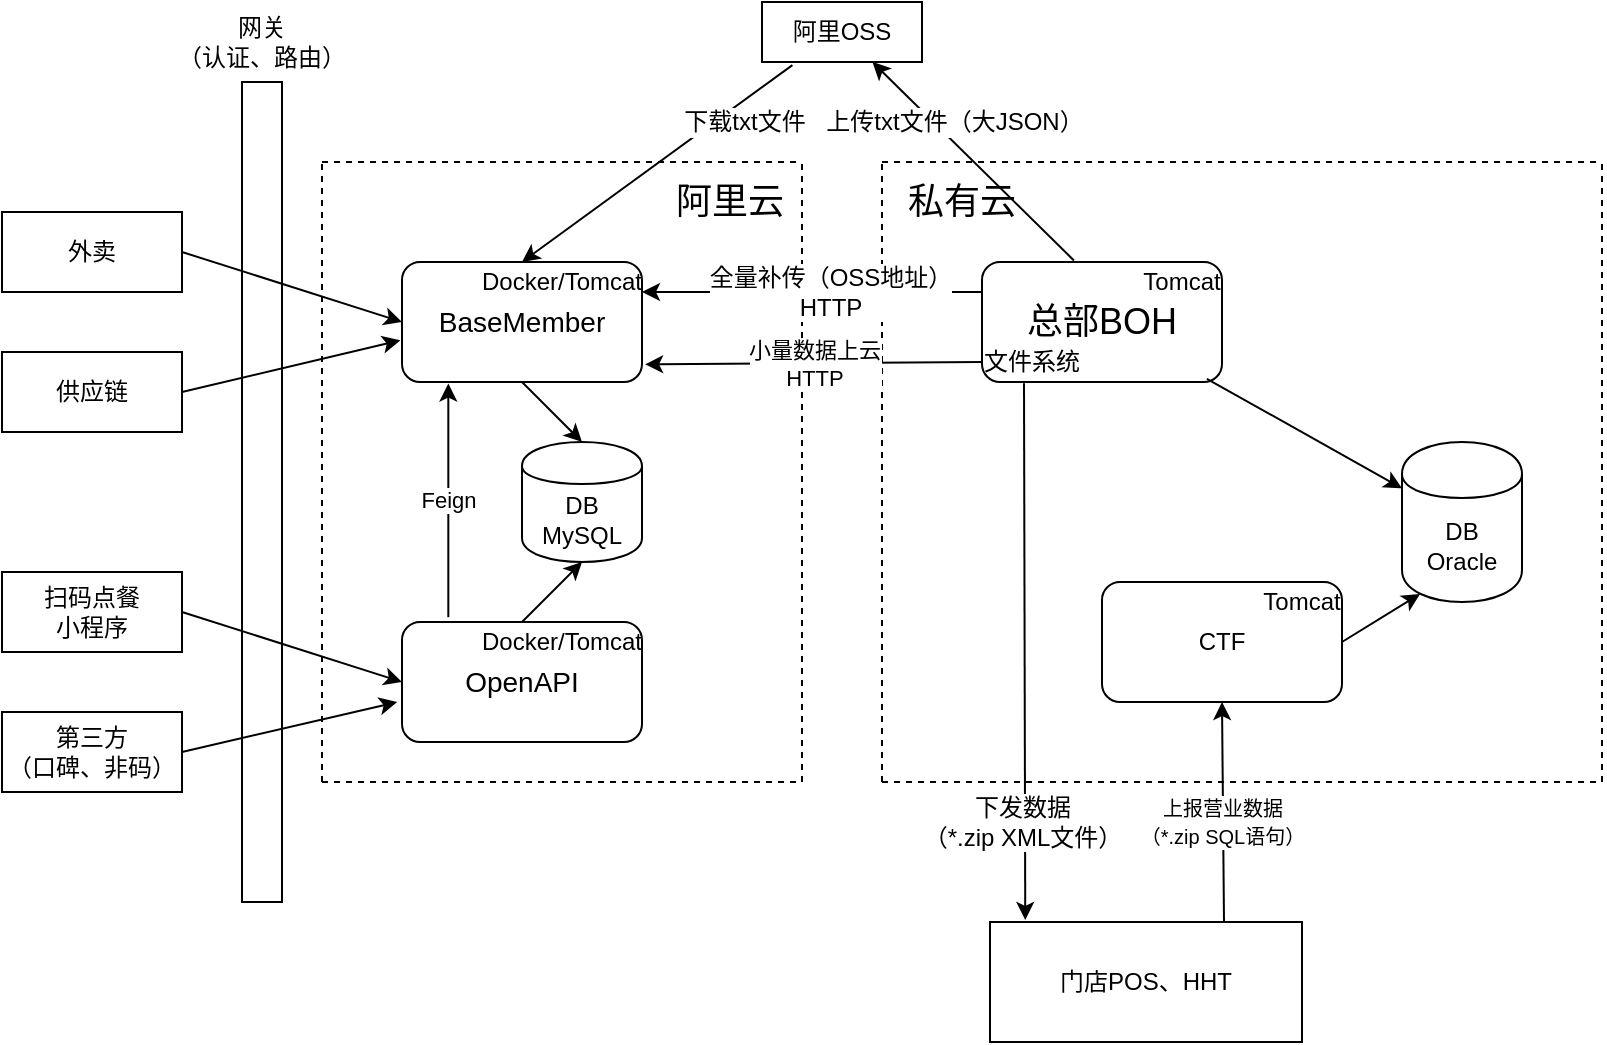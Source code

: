 <mxfile version="12.9.6" type="github">
  <diagram id="WmNezU53q_m9Ipa1HGL5" name="Page-1">
    <mxGraphModel dx="892" dy="526" grid="1" gridSize="10" guides="1" tooltips="1" connect="1" arrows="1" fold="1" page="1" pageScale="1" pageWidth="827" pageHeight="1169" math="0" shadow="0">
      <root>
        <mxCell id="0" />
        <mxCell id="1" parent="0" />
        <mxCell id="oan6AdR5b0zMUQuaqNL_-1" value="DB&lt;br&gt;Oracle" style="shape=cylinder;whiteSpace=wrap;html=1;boundedLbl=1;backgroundOutline=1;" parent="1" vertex="1">
          <mxGeometry x="720" y="260" width="60" height="80" as="geometry" />
        </mxCell>
        <mxCell id="oan6AdR5b0zMUQuaqNL_-3" value="DB&lt;br&gt;MySQL" style="shape=cylinder;whiteSpace=wrap;html=1;boundedLbl=1;backgroundOutline=1;" parent="1" vertex="1">
          <mxGeometry x="280" y="260" width="60" height="60" as="geometry" />
        </mxCell>
        <mxCell id="oan6AdR5b0zMUQuaqNL_-5" value="&lt;font style=&quot;font-size: 18px&quot;&gt;总部BOH&lt;/font&gt;" style="rounded=1;whiteSpace=wrap;html=1;" parent="1" vertex="1">
          <mxGeometry x="510" y="170" width="120" height="60" as="geometry" />
        </mxCell>
        <mxCell id="oan6AdR5b0zMUQuaqNL_-7" value="Tomcat" style="text;html=1;strokeColor=none;fillColor=none;align=center;verticalAlign=middle;whiteSpace=wrap;rounded=0;" parent="1" vertex="1">
          <mxGeometry x="590" y="170" width="40" height="20" as="geometry" />
        </mxCell>
        <mxCell id="oan6AdR5b0zMUQuaqNL_-8" value="文件系统" style="text;html=1;strokeColor=none;fillColor=none;align=center;verticalAlign=middle;whiteSpace=wrap;rounded=0;" parent="1" vertex="1">
          <mxGeometry x="510" y="210" width="50" height="20" as="geometry" />
        </mxCell>
        <mxCell id="oan6AdR5b0zMUQuaqNL_-9" value="" style="endArrow=classic;html=1;exitX=0.937;exitY=0.973;exitDx=0;exitDy=0;exitPerimeter=0;" parent="1" source="oan6AdR5b0zMUQuaqNL_-5" target="oan6AdR5b0zMUQuaqNL_-1" edge="1">
          <mxGeometry width="50" height="50" relative="1" as="geometry">
            <mxPoint x="500" y="350" as="sourcePoint" />
            <mxPoint x="550" y="300" as="targetPoint" />
          </mxGeometry>
        </mxCell>
        <mxCell id="oan6AdR5b0zMUQuaqNL_-10" value="CTF" style="rounded=1;whiteSpace=wrap;html=1;" parent="1" vertex="1">
          <mxGeometry x="570" y="330" width="120" height="60" as="geometry" />
        </mxCell>
        <mxCell id="oan6AdR5b0zMUQuaqNL_-11" value="Tomcat" style="text;html=1;strokeColor=none;fillColor=none;align=center;verticalAlign=middle;whiteSpace=wrap;rounded=0;" parent="1" vertex="1">
          <mxGeometry x="650" y="330" width="40" height="20" as="geometry" />
        </mxCell>
        <mxCell id="oan6AdR5b0zMUQuaqNL_-12" value="" style="endArrow=classic;html=1;entryX=0.15;entryY=0.95;entryDx=0;entryDy=0;entryPerimeter=0;exitX=1;exitY=0.5;exitDx=0;exitDy=0;" parent="1" source="oan6AdR5b0zMUQuaqNL_-10" target="oan6AdR5b0zMUQuaqNL_-1" edge="1">
          <mxGeometry width="50" height="50" relative="1" as="geometry">
            <mxPoint x="500" y="350" as="sourcePoint" />
            <mxPoint x="550" y="300" as="targetPoint" />
          </mxGeometry>
        </mxCell>
        <mxCell id="oan6AdR5b0zMUQuaqNL_-13" value="门店POS、HHT" style="rounded=0;whiteSpace=wrap;html=1;" parent="1" vertex="1">
          <mxGeometry x="514" y="500" width="156" height="60" as="geometry" />
        </mxCell>
        <mxCell id="oan6AdR5b0zMUQuaqNL_-14" value="&lt;font style=&quot;font-size: 10px&quot;&gt;上报营业数据&lt;br&gt;（*.zip SQL语句）&lt;/font&gt;" style="endArrow=classic;html=1;exitX=0.75;exitY=0;exitDx=0;exitDy=0;entryX=0.5;entryY=1;entryDx=0;entryDy=0;" parent="1" source="oan6AdR5b0zMUQuaqNL_-13" target="oan6AdR5b0zMUQuaqNL_-10" edge="1">
          <mxGeometry x="-0.091" y="1" width="50" height="50" relative="1" as="geometry">
            <mxPoint x="630" y="510" as="sourcePoint" />
            <mxPoint x="630" y="400" as="targetPoint" />
            <mxPoint as="offset" />
          </mxGeometry>
        </mxCell>
        <mxCell id="oan6AdR5b0zMUQuaqNL_-15" value="" style="endArrow=classic;html=1;entryX=0.113;entryY=-0.017;entryDx=0;entryDy=0;entryPerimeter=0;exitX=0.42;exitY=1.034;exitDx=0;exitDy=0;exitPerimeter=0;" parent="1" source="oan6AdR5b0zMUQuaqNL_-8" target="oan6AdR5b0zMUQuaqNL_-13" edge="1">
          <mxGeometry width="50" height="50" relative="1" as="geometry">
            <mxPoint x="500" y="410" as="sourcePoint" />
            <mxPoint x="550" y="360" as="targetPoint" />
          </mxGeometry>
        </mxCell>
        <mxCell id="oan6AdR5b0zMUQuaqNL_-17" value="下发数据&lt;br&gt;（*.zip XML文件）" style="text;html=1;align=center;verticalAlign=middle;resizable=0;points=[];labelBackgroundColor=#ffffff;" parent="oan6AdR5b0zMUQuaqNL_-15" vertex="1" connectable="0">
          <mxGeometry x="0.555" relative="1" as="geometry">
            <mxPoint x="-1.49" y="10.99" as="offset" />
          </mxGeometry>
        </mxCell>
        <mxCell id="oan6AdR5b0zMUQuaqNL_-18" value="" style="endArrow=none;dashed=1;html=1;" parent="1" edge="1">
          <mxGeometry width="50" height="50" relative="1" as="geometry">
            <mxPoint x="460" y="430" as="sourcePoint" />
            <mxPoint x="460" y="120" as="targetPoint" />
          </mxGeometry>
        </mxCell>
        <mxCell id="oan6AdR5b0zMUQuaqNL_-19" value="" style="endArrow=none;dashed=1;html=1;" parent="1" edge="1">
          <mxGeometry width="50" height="50" relative="1" as="geometry">
            <mxPoint x="460" y="120" as="sourcePoint" />
            <mxPoint x="820" y="120" as="targetPoint" />
          </mxGeometry>
        </mxCell>
        <mxCell id="oan6AdR5b0zMUQuaqNL_-20" value="" style="endArrow=none;dashed=1;html=1;" parent="1" edge="1">
          <mxGeometry width="50" height="50" relative="1" as="geometry">
            <mxPoint x="820" y="430" as="sourcePoint" />
            <mxPoint x="820" y="120" as="targetPoint" />
          </mxGeometry>
        </mxCell>
        <mxCell id="oan6AdR5b0zMUQuaqNL_-21" value="" style="endArrow=none;dashed=1;html=1;" parent="1" edge="1">
          <mxGeometry width="50" height="50" relative="1" as="geometry">
            <mxPoint x="460" y="430" as="sourcePoint" />
            <mxPoint x="820" y="430" as="targetPoint" />
          </mxGeometry>
        </mxCell>
        <mxCell id="oan6AdR5b0zMUQuaqNL_-22" value="&lt;font style=&quot;font-size: 18px&quot;&gt;私有云&lt;/font&gt;" style="text;html=1;strokeColor=none;fillColor=none;align=center;verticalAlign=middle;whiteSpace=wrap;rounded=0;" parent="1" vertex="1">
          <mxGeometry x="470" y="130" width="60" height="20" as="geometry" />
        </mxCell>
        <mxCell id="oan6AdR5b0zMUQuaqNL_-23" value="&lt;font style=&quot;font-size: 14px&quot;&gt;BaseMember&lt;/font&gt;" style="rounded=1;whiteSpace=wrap;html=1;" parent="1" vertex="1">
          <mxGeometry x="220" y="170" width="120" height="60" as="geometry" />
        </mxCell>
        <mxCell id="oan6AdR5b0zMUQuaqNL_-24" value="&lt;font style=&quot;font-size: 14px&quot;&gt;OpenAPI&lt;/font&gt;" style="rounded=1;whiteSpace=wrap;html=1;" parent="1" vertex="1">
          <mxGeometry x="220" y="350" width="120" height="60" as="geometry" />
        </mxCell>
        <mxCell id="oan6AdR5b0zMUQuaqNL_-26" value="" style="endArrow=classic;html=1;exitX=0.5;exitY=0;exitDx=0;exitDy=0;entryX=0.5;entryY=1;entryDx=0;entryDy=0;" parent="1" source="oan6AdR5b0zMUQuaqNL_-24" target="oan6AdR5b0zMUQuaqNL_-3" edge="1">
          <mxGeometry width="50" height="50" relative="1" as="geometry">
            <mxPoint x="440" y="350" as="sourcePoint" />
            <mxPoint x="490" y="300" as="targetPoint" />
          </mxGeometry>
        </mxCell>
        <mxCell id="oan6AdR5b0zMUQuaqNL_-27" value="" style="endArrow=classic;html=1;exitX=0.5;exitY=1;exitDx=0;exitDy=0;entryX=0.5;entryY=0;entryDx=0;entryDy=0;" parent="1" source="oan6AdR5b0zMUQuaqNL_-23" target="oan6AdR5b0zMUQuaqNL_-3" edge="1">
          <mxGeometry width="50" height="50" relative="1" as="geometry">
            <mxPoint x="440" y="350" as="sourcePoint" />
            <mxPoint x="490" y="300" as="targetPoint" />
          </mxGeometry>
        </mxCell>
        <mxCell id="oan6AdR5b0zMUQuaqNL_-28" value="Feign" style="endArrow=classic;html=1;exitX=0.193;exitY=-0.04;exitDx=0;exitDy=0;exitPerimeter=0;entryX=0.193;entryY=1.013;entryDx=0;entryDy=0;entryPerimeter=0;" parent="1" source="oan6AdR5b0zMUQuaqNL_-24" target="oan6AdR5b0zMUQuaqNL_-23" edge="1">
          <mxGeometry width="50" height="50" relative="1" as="geometry">
            <mxPoint x="440" y="350" as="sourcePoint" />
            <mxPoint x="490" y="300" as="targetPoint" />
          </mxGeometry>
        </mxCell>
        <mxCell id="oan6AdR5b0zMUQuaqNL_-29" value="Docker/Tomcat" style="text;html=1;strokeColor=none;fillColor=none;align=center;verticalAlign=middle;whiteSpace=wrap;rounded=0;" parent="1" vertex="1">
          <mxGeometry x="260" y="170" width="80" height="20" as="geometry" />
        </mxCell>
        <mxCell id="oan6AdR5b0zMUQuaqNL_-30" value="Docker/Tomcat" style="text;html=1;strokeColor=none;fillColor=none;align=center;verticalAlign=middle;whiteSpace=wrap;rounded=0;" parent="1" vertex="1">
          <mxGeometry x="260" y="350" width="80" height="20" as="geometry" />
        </mxCell>
        <mxCell id="oan6AdR5b0zMUQuaqNL_-31" value="阿里OSS" style="rounded=0;whiteSpace=wrap;html=1;" parent="1" vertex="1">
          <mxGeometry x="400" y="40" width="80" height="30" as="geometry" />
        </mxCell>
        <mxCell id="oan6AdR5b0zMUQuaqNL_-32" value="外卖" style="rounded=0;whiteSpace=wrap;html=1;" parent="1" vertex="1">
          <mxGeometry x="20" y="145" width="90" height="40" as="geometry" />
        </mxCell>
        <mxCell id="oan6AdR5b0zMUQuaqNL_-33" value="供应链" style="rounded=0;whiteSpace=wrap;html=1;" parent="1" vertex="1">
          <mxGeometry x="20" y="215" width="90" height="40" as="geometry" />
        </mxCell>
        <mxCell id="oan6AdR5b0zMUQuaqNL_-34" value="扫码点餐&lt;br&gt;小程序" style="rounded=0;whiteSpace=wrap;html=1;" parent="1" vertex="1">
          <mxGeometry x="20" y="325" width="90" height="40" as="geometry" />
        </mxCell>
        <mxCell id="oan6AdR5b0zMUQuaqNL_-35" value="第三方&lt;br&gt;（口碑、非码）" style="rounded=0;whiteSpace=wrap;html=1;" parent="1" vertex="1">
          <mxGeometry x="20" y="395" width="90" height="40" as="geometry" />
        </mxCell>
        <mxCell id="oan6AdR5b0zMUQuaqNL_-38" value="" style="rounded=0;whiteSpace=wrap;html=1;" parent="1" vertex="1">
          <mxGeometry x="140" y="80" width="20" height="410" as="geometry" />
        </mxCell>
        <mxCell id="oan6AdR5b0zMUQuaqNL_-39" value="网关&lt;br&gt;（认证、路由）" style="text;html=1;strokeColor=none;fillColor=none;align=center;verticalAlign=middle;whiteSpace=wrap;rounded=0;" parent="1" vertex="1">
          <mxGeometry x="105" y="50" width="90" height="20" as="geometry" />
        </mxCell>
        <mxCell id="oan6AdR5b0zMUQuaqNL_-40" value="" style="endArrow=classic;html=1;exitX=1;exitY=0.5;exitDx=0;exitDy=0;entryX=0;entryY=0.5;entryDx=0;entryDy=0;" parent="1" source="oan6AdR5b0zMUQuaqNL_-32" target="oan6AdR5b0zMUQuaqNL_-23" edge="1">
          <mxGeometry width="50" height="50" relative="1" as="geometry">
            <mxPoint x="440" y="310" as="sourcePoint" />
            <mxPoint x="490" y="260" as="targetPoint" />
          </mxGeometry>
        </mxCell>
        <mxCell id="oan6AdR5b0zMUQuaqNL_-41" value="" style="endArrow=classic;html=1;exitX=1;exitY=0.5;exitDx=0;exitDy=0;entryX=-0.007;entryY=0.653;entryDx=0;entryDy=0;entryPerimeter=0;" parent="1" source="oan6AdR5b0zMUQuaqNL_-33" target="oan6AdR5b0zMUQuaqNL_-23" edge="1">
          <mxGeometry width="50" height="50" relative="1" as="geometry">
            <mxPoint x="440" y="310" as="sourcePoint" />
            <mxPoint x="210" y="210" as="targetPoint" />
          </mxGeometry>
        </mxCell>
        <mxCell id="oan6AdR5b0zMUQuaqNL_-42" value="" style="endArrow=classic;html=1;exitX=1;exitY=0.5;exitDx=0;exitDy=0;entryX=0;entryY=0.5;entryDx=0;entryDy=0;" parent="1" source="oan6AdR5b0zMUQuaqNL_-34" target="oan6AdR5b0zMUQuaqNL_-24" edge="1">
          <mxGeometry width="50" height="50" relative="1" as="geometry">
            <mxPoint x="440" y="310" as="sourcePoint" />
            <mxPoint x="490" y="260" as="targetPoint" />
          </mxGeometry>
        </mxCell>
        <mxCell id="oan6AdR5b0zMUQuaqNL_-43" value="" style="endArrow=classic;html=1;exitX=1;exitY=0.5;exitDx=0;exitDy=0;entryX=-0.02;entryY=0.667;entryDx=0;entryDy=0;entryPerimeter=0;" parent="1" source="oan6AdR5b0zMUQuaqNL_-35" target="oan6AdR5b0zMUQuaqNL_-24" edge="1">
          <mxGeometry width="50" height="50" relative="1" as="geometry">
            <mxPoint x="440" y="310" as="sourcePoint" />
            <mxPoint x="490" y="260" as="targetPoint" />
          </mxGeometry>
        </mxCell>
        <mxCell id="oan6AdR5b0zMUQuaqNL_-44" value="" style="endArrow=none;dashed=1;html=1;" parent="1" edge="1">
          <mxGeometry width="50" height="50" relative="1" as="geometry">
            <mxPoint x="180" y="430" as="sourcePoint" />
            <mxPoint x="180" y="120" as="targetPoint" />
          </mxGeometry>
        </mxCell>
        <mxCell id="oan6AdR5b0zMUQuaqNL_-45" value="" style="endArrow=none;dashed=1;html=1;" parent="1" edge="1">
          <mxGeometry width="50" height="50" relative="1" as="geometry">
            <mxPoint x="180" y="120" as="sourcePoint" />
            <mxPoint x="420" y="120" as="targetPoint" />
          </mxGeometry>
        </mxCell>
        <mxCell id="oan6AdR5b0zMUQuaqNL_-46" value="" style="endArrow=none;dashed=1;html=1;" parent="1" edge="1">
          <mxGeometry width="50" height="50" relative="1" as="geometry">
            <mxPoint x="420" y="430" as="sourcePoint" />
            <mxPoint x="420" y="120" as="targetPoint" />
          </mxGeometry>
        </mxCell>
        <mxCell id="oan6AdR5b0zMUQuaqNL_-47" value="" style="endArrow=none;dashed=1;html=1;" parent="1" edge="1">
          <mxGeometry width="50" height="50" relative="1" as="geometry">
            <mxPoint x="180" y="430" as="sourcePoint" />
            <mxPoint x="420" y="430" as="targetPoint" />
          </mxGeometry>
        </mxCell>
        <mxCell id="oan6AdR5b0zMUQuaqNL_-48" value="&lt;font style=&quot;font-size: 18px&quot;&gt;阿里云&lt;/font&gt;" style="text;html=1;strokeColor=none;fillColor=none;align=center;verticalAlign=middle;whiteSpace=wrap;rounded=0;" parent="1" vertex="1">
          <mxGeometry x="354" y="130" width="60" height="20" as="geometry" />
        </mxCell>
        <mxCell id="oan6AdR5b0zMUQuaqNL_-49" value="小量数据上云&lt;br&gt;HTTP" style="endArrow=classic;html=1;entryX=1.013;entryY=0.853;entryDx=0;entryDy=0;entryPerimeter=0;exitX=0;exitY=0.5;exitDx=0;exitDy=0;" parent="1" source="oan6AdR5b0zMUQuaqNL_-8" target="oan6AdR5b0zMUQuaqNL_-23" edge="1">
          <mxGeometry width="50" height="50" relative="1" as="geometry">
            <mxPoint x="500" y="221" as="sourcePoint" />
            <mxPoint x="490" y="270" as="targetPoint" />
          </mxGeometry>
        </mxCell>
        <mxCell id="oan6AdR5b0zMUQuaqNL_-50" value="" style="endArrow=classic;html=1;exitX=0.383;exitY=-0.013;exitDx=0;exitDy=0;exitPerimeter=0;" parent="1" source="oan6AdR5b0zMUQuaqNL_-5" target="oan6AdR5b0zMUQuaqNL_-31" edge="1">
          <mxGeometry width="50" height="50" relative="1" as="geometry">
            <mxPoint x="440" y="320" as="sourcePoint" />
            <mxPoint x="490" y="270" as="targetPoint" />
          </mxGeometry>
        </mxCell>
        <mxCell id="oan6AdR5b0zMUQuaqNL_-51" value="上传txt文件（大JSON）" style="text;html=1;align=center;verticalAlign=middle;resizable=0;points=[];labelBackgroundColor=#ffffff;" parent="oan6AdR5b0zMUQuaqNL_-50" vertex="1" connectable="0">
          <mxGeometry x="0.268" y="-2" relative="1" as="geometry">
            <mxPoint x="1.94" y="-5.23" as="offset" />
          </mxGeometry>
        </mxCell>
        <mxCell id="oan6AdR5b0zMUQuaqNL_-52" value="" style="endArrow=classic;html=1;exitX=0.19;exitY=1.053;exitDx=0;exitDy=0;exitPerimeter=0;entryX=0.25;entryY=0;entryDx=0;entryDy=0;" parent="1" source="oan6AdR5b0zMUQuaqNL_-31" target="oan6AdR5b0zMUQuaqNL_-29" edge="1">
          <mxGeometry width="50" height="50" relative="1" as="geometry">
            <mxPoint x="440" y="270" as="sourcePoint" />
            <mxPoint x="350" y="150" as="targetPoint" />
          </mxGeometry>
        </mxCell>
        <mxCell id="oan6AdR5b0zMUQuaqNL_-53" value="下载txt文件" style="text;html=1;align=center;verticalAlign=middle;resizable=0;points=[];labelBackgroundColor=#ffffff;" parent="oan6AdR5b0zMUQuaqNL_-52" vertex="1" connectable="0">
          <mxGeometry x="0.368" relative="1" as="geometry">
            <mxPoint x="67.99" y="-39.52" as="offset" />
          </mxGeometry>
        </mxCell>
        <mxCell id="oan6AdR5b0zMUQuaqNL_-54" value="" style="endArrow=classic;html=1;exitX=0;exitY=0.25;exitDx=0;exitDy=0;entryX=1;entryY=0.75;entryDx=0;entryDy=0;" parent="1" source="oan6AdR5b0zMUQuaqNL_-5" target="oan6AdR5b0zMUQuaqNL_-29" edge="1">
          <mxGeometry width="50" height="50" relative="1" as="geometry">
            <mxPoint x="440" y="270" as="sourcePoint" />
            <mxPoint x="350" y="180" as="targetPoint" />
          </mxGeometry>
        </mxCell>
        <mxCell id="oan6AdR5b0zMUQuaqNL_-55" value="全量补传（OSS地址）&lt;br&gt;HTTP" style="text;html=1;align=center;verticalAlign=middle;resizable=0;points=[];labelBackgroundColor=#ffffff;" parent="oan6AdR5b0zMUQuaqNL_-54" vertex="1" connectable="0">
          <mxGeometry x="-0.101" relative="1" as="geometry">
            <mxPoint as="offset" />
          </mxGeometry>
        </mxCell>
      </root>
    </mxGraphModel>
  </diagram>
</mxfile>
